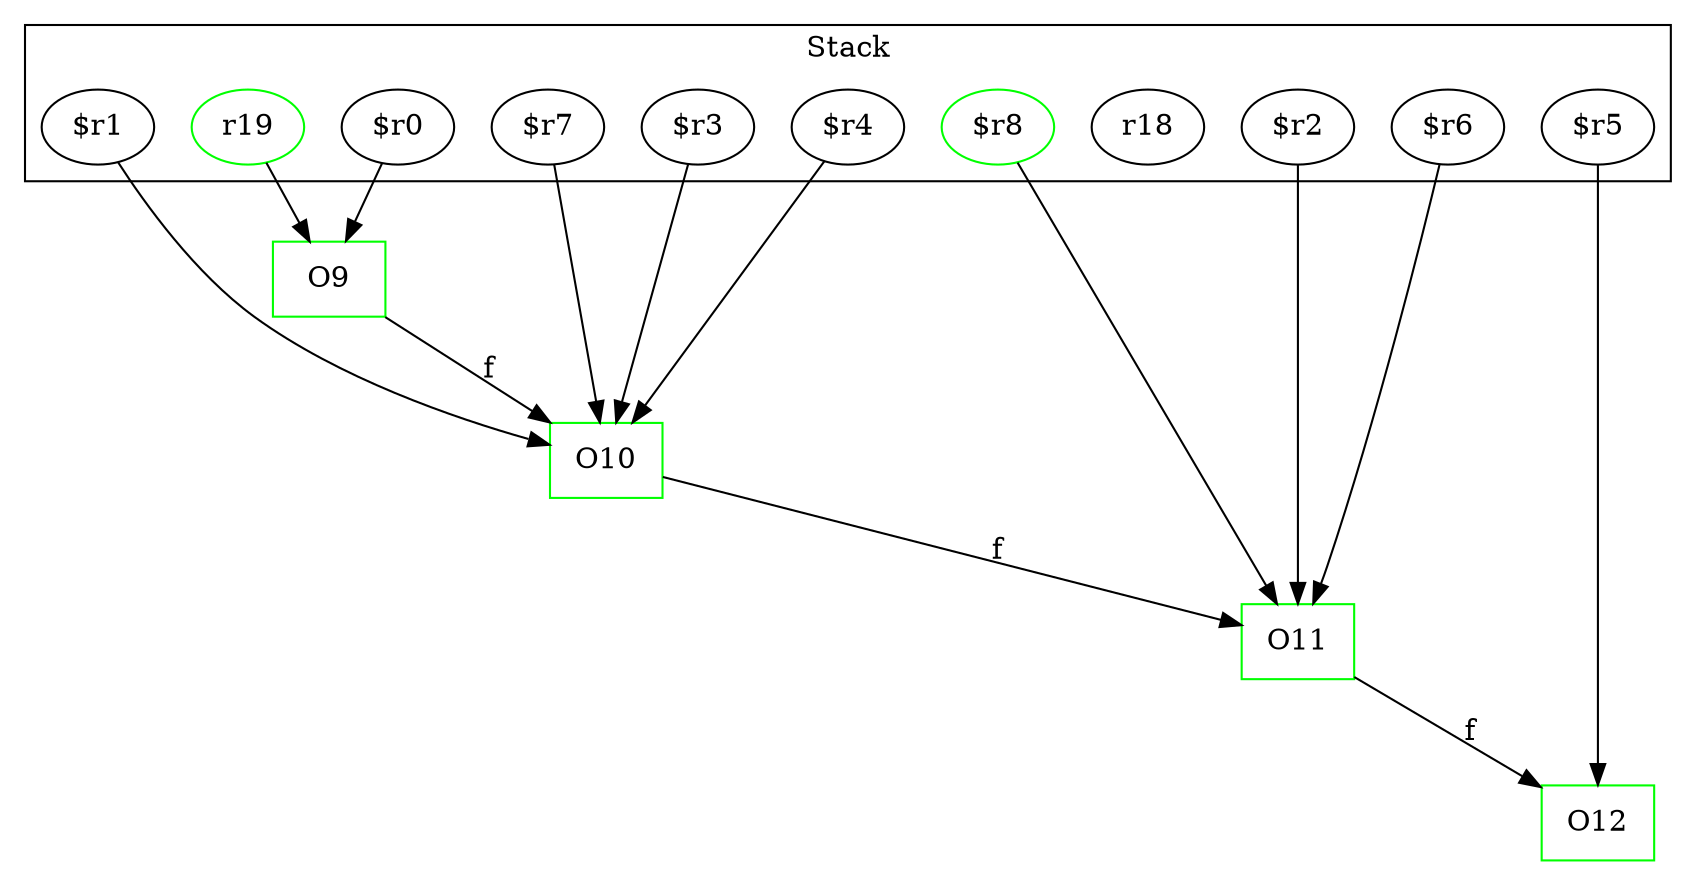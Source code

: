 digraph sample {
  rankDir="LR";
  subgraph cluster_0 {
    label="Stack"
    "$r1"; "$r2"; "$r0"; "r18"; "r19"; "$r7"; "$r8"; "$r5"; "$r6"; "$r3"; "$r4"; 
  }
  "$r1" -> { O10 };
  "$r2" -> { O11 };
  "$r0" -> { O9 };
  "r18" -> { };
  "r19" -> { O9 };
  "$r7" -> { O10 };
  "$r8" -> { O11 };
  "$r5" -> { O12 };
  "$r6" -> { O11 };
  "$r3" -> { O10 };
  "$r4" -> { O10 };
  O12[shape=box];
  O9[shape=box];
  O11[shape=box];
  O10[shape=box];
  O9 -> O10[label="f", weight="0.2"]
  O11 -> O12[label="f", weight="0.2"]
  O10 -> O11[label="f", weight="0.2"]
  O12[color="green"];
  "r19"[color="green"];
  O9[color="green"];
  "$r8"[color="green"];
  O11[color="green"];
  O10[color="green"];
}
